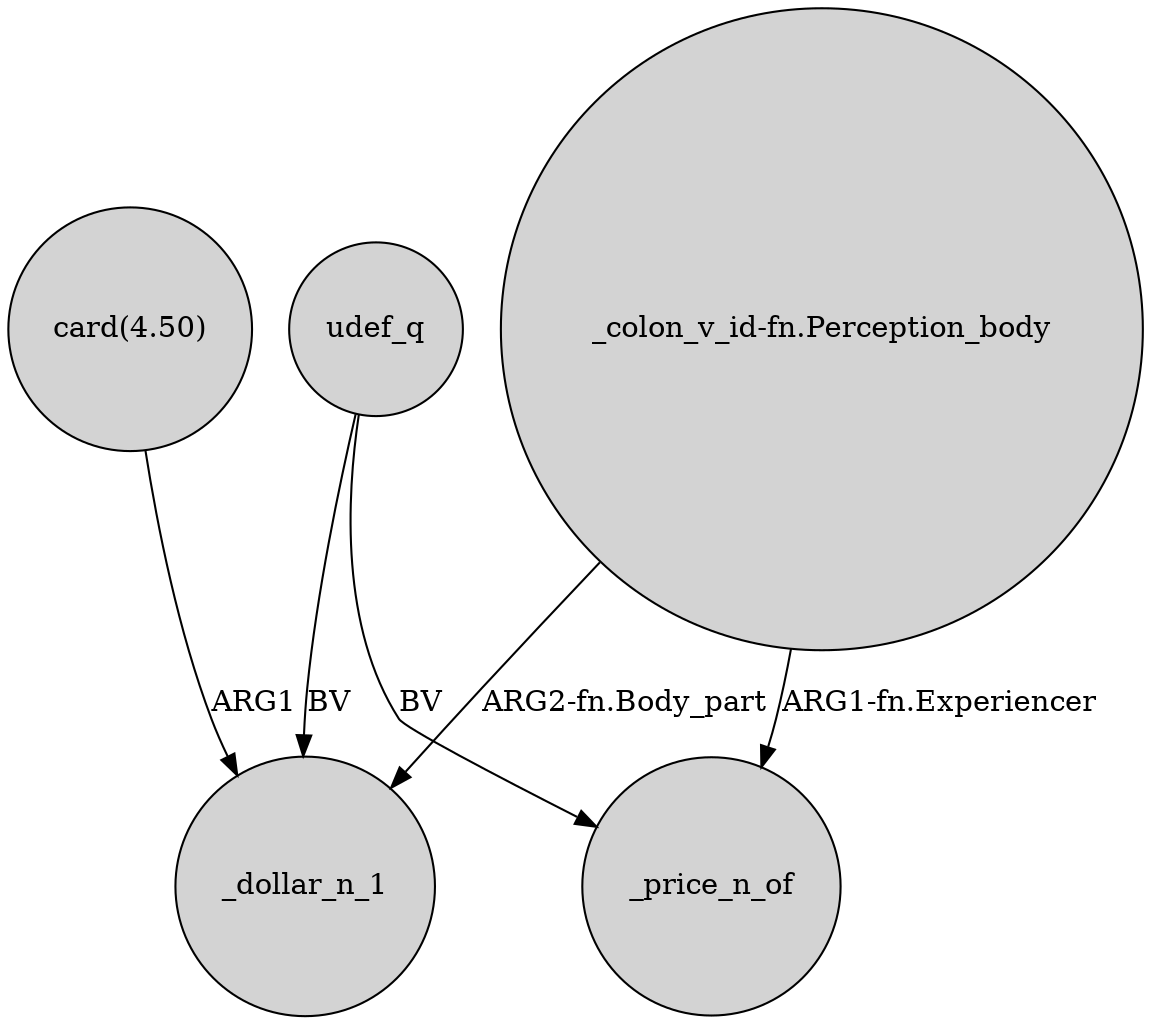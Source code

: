digraph {
	node [shape=circle style=filled]
	udef_q -> _dollar_n_1 [label=BV]
	"card(4.50)" -> _dollar_n_1 [label=ARG1]
	"_colon_v_id-fn.Perception_body" -> _price_n_of [label="ARG1-fn.Experiencer"]
	udef_q -> _price_n_of [label=BV]
	"_colon_v_id-fn.Perception_body" -> _dollar_n_1 [label="ARG2-fn.Body_part"]
}

